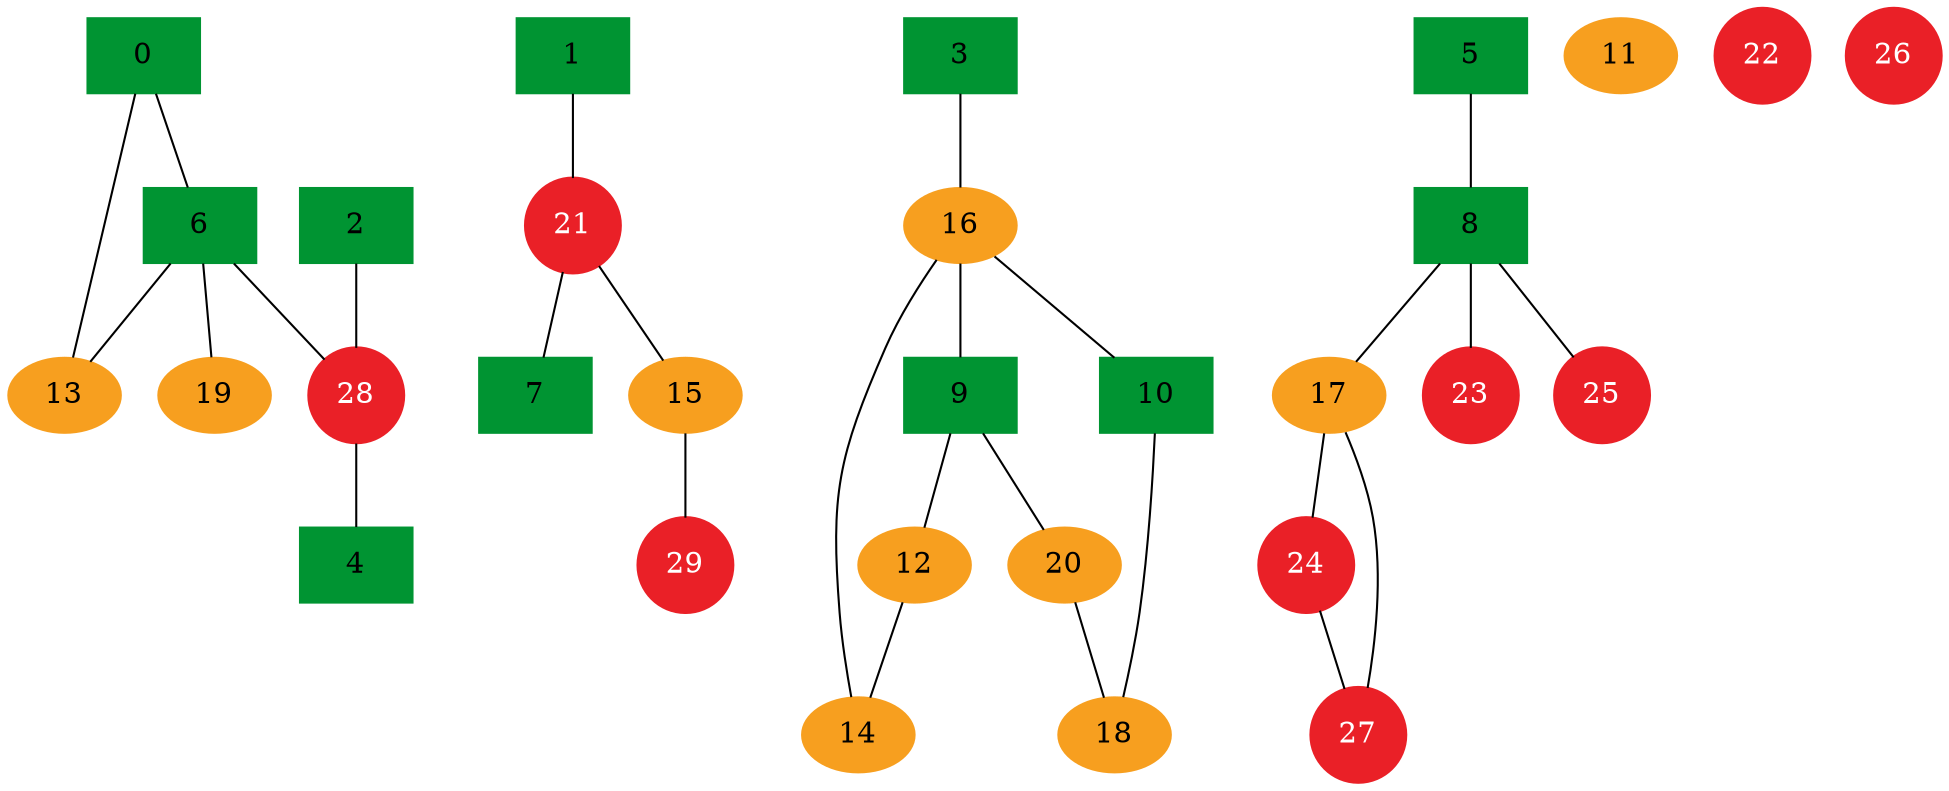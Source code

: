 strict graph {
  bgcolor="#ffffff"

  id0 [shape=box, style=filled, color="#009432", fontcolor="#000000", fillcolor="#009432", label="0"]
  id1 [shape=box, style=filled, color="#009432", fontcolor="#000000", fillcolor="#009432", label="6"]
  id2 [shape=ellipse, style=filled, color="#f79f1f", fontcolor="#000000", fillcolor="#f79f1f", label="13"]
  id3 [shape=ellipse, style=filled, color="#f79f1f", fontcolor="#000000", fillcolor="#f79f1f", label="19"]
  id4 [shape=circle, style=filled, color="#ea2027", fontcolor="#ffffff", fillcolor="#ea2027", label="28"]
  id5 [shape=box, style=filled, color="#009432", fontcolor="#000000", fillcolor="#009432", label="1"]
  id6 [shape=circle, style=filled, color="#ea2027", fontcolor="#ffffff", fillcolor="#ea2027", label="21"]
  id7 [shape=box, style=filled, color="#009432", fontcolor="#000000", fillcolor="#009432", label="7"]
  id8 [shape=ellipse, style=filled, color="#f79f1f", fontcolor="#000000", fillcolor="#f79f1f", label="15"]
  id9 [shape=box, style=filled, color="#009432", fontcolor="#000000", fillcolor="#009432", label="2"]
  id10 [shape=box, style=filled, color="#009432", fontcolor="#000000", fillcolor="#009432", label="4"]
  id11 [shape=box, style=filled, color="#009432", fontcolor="#000000", fillcolor="#009432", label="3"]
  id12 [shape=ellipse, style=filled, color="#f79f1f", fontcolor="#000000", fillcolor="#f79f1f", label="16"]
  id13 [shape=box, style=filled, color="#009432", fontcolor="#000000", fillcolor="#009432", label="9"]
  id14 [shape=box, style=filled, color="#009432", fontcolor="#000000", fillcolor="#009432", label="10"]
  id15 [shape=ellipse, style=filled, color="#f79f1f", fontcolor="#000000", fillcolor="#f79f1f", label="14"]
  id16 [shape=box, style=filled, color="#009432", fontcolor="#000000", fillcolor="#009432", label="5"]
  id17 [shape=box, style=filled, color="#009432", fontcolor="#000000", fillcolor="#009432", label="8"]
  id18 [shape=ellipse, style=filled, color="#f79f1f", fontcolor="#000000", fillcolor="#f79f1f", label="17"]
  id19 [shape=circle, style=filled, color="#ea2027", fontcolor="#ffffff", fillcolor="#ea2027", label="23"]
  id20 [shape=circle, style=filled, color="#ea2027", fontcolor="#ffffff", fillcolor="#ea2027", label="25"]
  id21 [shape=circle, style=filled, color="#ea2027", fontcolor="#ffffff", fillcolor="#ea2027", label="24"]
  id22 [shape=circle, style=filled, color="#ea2027", fontcolor="#ffffff", fillcolor="#ea2027", label="27"]
  id23 [shape=ellipse, style=filled, color="#f79f1f", fontcolor="#000000", fillcolor="#f79f1f", label="12"]
  id24 [shape=ellipse, style=filled, color="#f79f1f", fontcolor="#000000", fillcolor="#f79f1f", label="20"]
  id25 [shape=ellipse, style=filled, color="#f79f1f", fontcolor="#000000", fillcolor="#f79f1f", label="18"]
  id26 [shape=circle, style=filled, color="#ea2027", fontcolor="#ffffff", fillcolor="#ea2027", label="29"]
  id27 [shape=ellipse, style=filled, color="#f79f1f", fontcolor="#000000", fillcolor="#f79f1f", label="11"]
  id28 [shape=circle, style=filled, color="#ea2027", fontcolor="#ffffff", fillcolor="#ea2027", label="22"]
  id29 [shape=circle, style=filled, color="#ea2027", fontcolor="#ffffff", fillcolor="#ea2027", label="26"]

  id0 -- id1 [color="#000000", fontcolor="#000000", style=solid]
  id0 -- id2 [color="#000000", fontcolor="#000000", style=solid]
  id1 -- id2 [color="#000000", fontcolor="#000000", style=solid]
  id1 -- id3 [color="#000000", fontcolor="#000000", style=solid]
  id1 -- id4 [color="#000000", fontcolor="#000000", style=solid]
  id5 -- id6 [color="#000000", fontcolor="#000000", style=solid]
  id6 -- id7 [color="#000000", fontcolor="#000000", style=solid]
  id6 -- id8 [color="#000000", fontcolor="#000000", style=solid]
  id9 -- id4 [color="#000000", fontcolor="#000000", style=solid]
  id4 -- id10 [color="#000000", fontcolor="#000000", style=solid]
  id11 -- id12 [color="#000000", fontcolor="#000000", style=solid]
  id12 -- id13 [color="#000000", fontcolor="#000000", style=solid]
  id12 -- id14 [color="#000000", fontcolor="#000000", style=solid]
  id12 -- id15 [color="#000000", fontcolor="#000000", style=solid]
  id16 -- id17 [color="#000000", fontcolor="#000000", style=solid]
  id17 -- id18 [color="#000000", fontcolor="#000000", style=solid]
  id17 -- id19 [color="#000000", fontcolor="#000000", style=solid]
  id17 -- id20 [color="#000000", fontcolor="#000000", style=solid]
  id18 -- id21 [color="#000000", fontcolor="#000000", style=solid]
  id18 -- id22 [color="#000000", fontcolor="#000000", style=solid]
  id13 -- id23 [color="#000000", fontcolor="#000000", style=solid]
  id13 -- id24 [color="#000000", fontcolor="#000000", style=solid]
  id23 -- id15 [color="#000000", fontcolor="#000000", style=solid]
  id24 -- id25 [color="#000000", fontcolor="#000000", style=solid]
  id14 -- id25 [color="#000000", fontcolor="#000000", style=solid]
  id8 -- id26 [color="#000000", fontcolor="#000000", style=solid]
  id21 -- id22 [color="#000000", fontcolor="#000000", style=solid]
}
